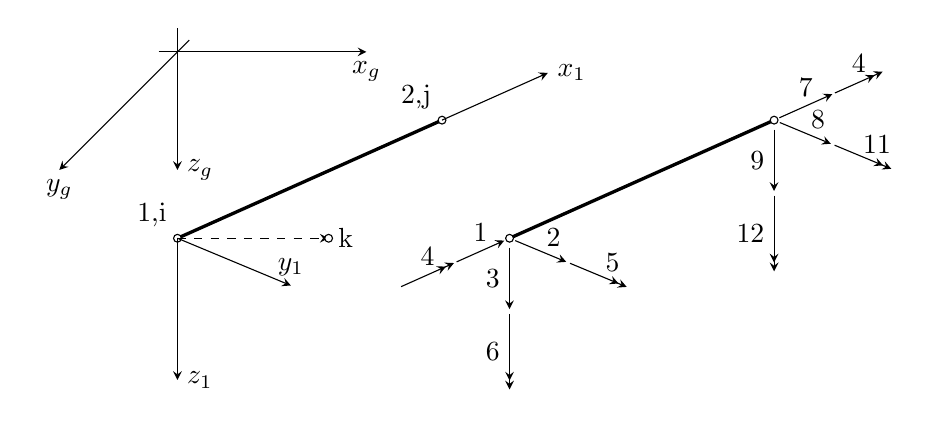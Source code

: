 \tikzstyle{elemnode} = [solid,draw,thin,circle,inner sep=1,fill=white]

\begin{tikzpicture}[scale=6,>=stealth,
  x={(0.8cm,0cm)}, y={(-0.5cm,-0.5cm)}, z={(0cm,-1cm)}]
 %\coordinate (a) at (0.1,-0.2);
 %\coordinate (b) at (0.6,-0.1);
 \newcommand{\beamlength}{0.4};

 \begin{scope}[yshift=-3]
 \draw[->] (-0.05,0,0) -- (0.5,0,0) node[at end, below] {$x_g$};
 \draw[->] (0,-0.05,0) -- (0,0.5,0) node[at end, below] {$y_g$};
 \draw[->] (0,0,-0.05) -- (0,0,0.25) node[at end, right] {$z_g$};
 \end{scope}

 \coordinate (i) (0,0,0.5);
 \coordinate (j) (0.7,0,0.25);

 \draw[very thick,-] (0,0,0.5) coordinate (i) -- (0.7,0,0.25) coordinate(j)
   node[elemnode,at start] {} node[at start,above left] {1,i}
   node[elemnode,at end] {} node[at end,above left] {2,j};
 \draw[dashed,->] (0,0,0.5) -- (0.4,0,0.5) 
   node[elemnode,at end] {} node[at end,right] {k};
 \draw[->] (j) -- +(0.7*0.4,0,-0.25*0.4) node[right] {$x_1$};
 \draw[->] (i) -- +(0.3,0.0,0.1) node[above] {$y_1$};
 \draw[->] (i) -- +(0,0,0.3) node[right] {$z_1$};

 \begin{scope}[xshift=20,yshift=0] 
  \draw[very thick,-] (0,0,0.5) coordinate (i) -- (0.7,0,0.25) coordinate(j)
   node[elemnode,at start] {}
   node[elemnode,at end] {};
  \draw[<-] (i)++(-0.7*0.02,0,0.25*0.02) -- +(-0.7*0.18,0,0.25*0.18) node[above,midway] {1};
  \draw[<<-] (i)++(-0.7*0.21,0,0.25*0.21) -- +(-0.7*0.2,0,0.25*0.2) node[above,midway] {4};
  \draw[->] (i)+(0.015,0.0,0.005) -- +(0.15,0.0,0.05) node[above,near end] {2};
  \draw[->>] (i)++(0.16,0.0,0.053) -- +(0.15,0.0,0.05) node[above,near end] {5};
  \draw[->] (i)+(0,0,0.02) -- ++(0,0,0.15) node[left,midway] {3};
  \draw[->>] (i)++(0,0,0.16) -- +(0,0,0.16) node[left,midway] {6};

  \draw[->] (j)++(0.7*0.02,0,-0.25*0.02) -- +(0.7*0.2,0,-0.25*0.2) node[above,midway] {7};
  \draw[->>] (j)++(0.7*0.23,0,-0.25*0.23) -- +(0.7*0.18,0,-0.25*0.18) node[above,midway] {4};
  \draw[->] (j)+(0.015,0.0,0.005) -- +(0.15,0.0,0.05) node[above,near end] {8};
  \draw[->>] (j)++(0.16,0.0,0.053) -- +(0.15,0.0,0.05) node[above,near end] {11};
  \draw[->] (j)+(0,0,0.02) -- ++(0,0,0.15) node[left,midway] {9};
  \draw[->>] (j)++(0,0,0.16) -- +(0,0,0.16) node[left,midway] {12};

 \end{scope}

 
\end{tikzpicture}
